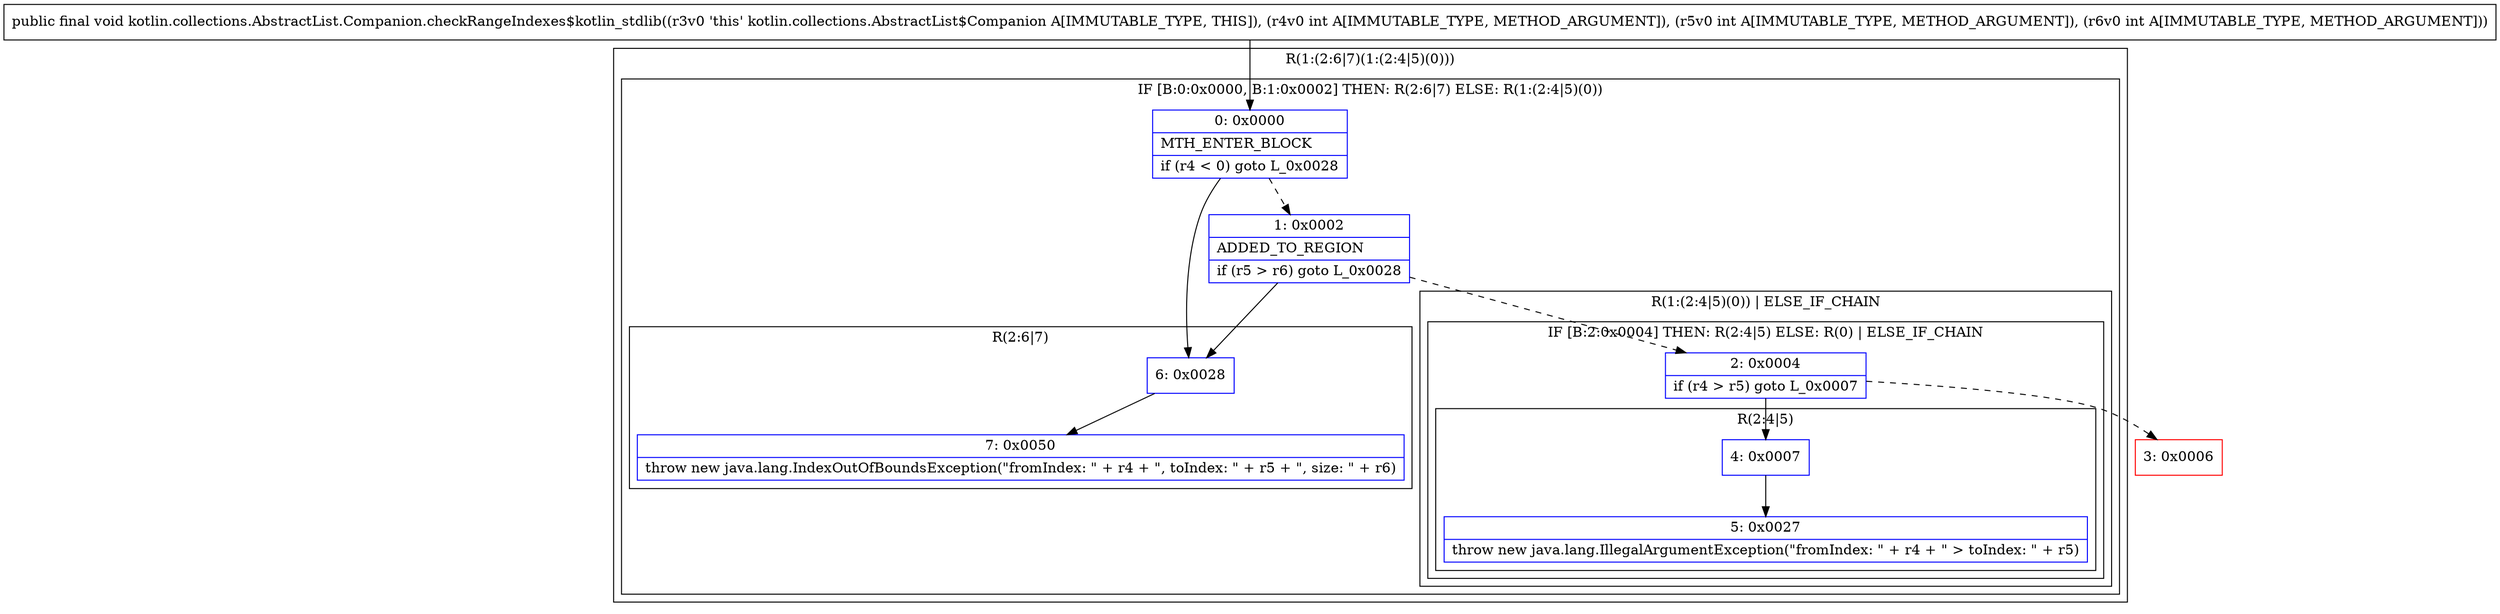 digraph "CFG forkotlin.collections.AbstractList.Companion.checkRangeIndexes$kotlin_stdlib(III)V" {
subgraph cluster_Region_252907853 {
label = "R(1:(2:6|7)(1:(2:4|5)(0)))";
node [shape=record,color=blue];
subgraph cluster_IfRegion_2597031 {
label = "IF [B:0:0x0000, B:1:0x0002] THEN: R(2:6|7) ELSE: R(1:(2:4|5)(0))";
node [shape=record,color=blue];
Node_0 [shape=record,label="{0\:\ 0x0000|MTH_ENTER_BLOCK\l|if (r4 \< 0) goto L_0x0028\l}"];
Node_1 [shape=record,label="{1\:\ 0x0002|ADDED_TO_REGION\l|if (r5 \> r6) goto L_0x0028\l}"];
subgraph cluster_Region_951940755 {
label = "R(2:6|7)";
node [shape=record,color=blue];
Node_6 [shape=record,label="{6\:\ 0x0028}"];
Node_7 [shape=record,label="{7\:\ 0x0050|throw new java.lang.IndexOutOfBoundsException(\"fromIndex: \" + r4 + \", toIndex: \" + r5 + \", size: \" + r6)\l}"];
}
subgraph cluster_Region_1234621129 {
label = "R(1:(2:4|5)(0)) | ELSE_IF_CHAIN\l";
node [shape=record,color=blue];
subgraph cluster_IfRegion_1578642383 {
label = "IF [B:2:0x0004] THEN: R(2:4|5) ELSE: R(0) | ELSE_IF_CHAIN\l";
node [shape=record,color=blue];
Node_2 [shape=record,label="{2\:\ 0x0004|if (r4 \> r5) goto L_0x0007\l}"];
subgraph cluster_Region_1669827123 {
label = "R(2:4|5)";
node [shape=record,color=blue];
Node_4 [shape=record,label="{4\:\ 0x0007}"];
Node_5 [shape=record,label="{5\:\ 0x0027|throw new java.lang.IllegalArgumentException(\"fromIndex: \" + r4 + \" \> toIndex: \" + r5)\l}"];
}
subgraph cluster_Region_819814718 {
label = "R(0)";
node [shape=record,color=blue];
}
}
}
}
}
Node_3 [shape=record,color=red,label="{3\:\ 0x0006}"];
MethodNode[shape=record,label="{public final void kotlin.collections.AbstractList.Companion.checkRangeIndexes$kotlin_stdlib((r3v0 'this' kotlin.collections.AbstractList$Companion A[IMMUTABLE_TYPE, THIS]), (r4v0 int A[IMMUTABLE_TYPE, METHOD_ARGUMENT]), (r5v0 int A[IMMUTABLE_TYPE, METHOD_ARGUMENT]), (r6v0 int A[IMMUTABLE_TYPE, METHOD_ARGUMENT])) }"];
MethodNode -> Node_0;
Node_0 -> Node_1[style=dashed];
Node_0 -> Node_6;
Node_1 -> Node_2[style=dashed];
Node_1 -> Node_6;
Node_6 -> Node_7;
Node_2 -> Node_3[style=dashed];
Node_2 -> Node_4;
Node_4 -> Node_5;
}

